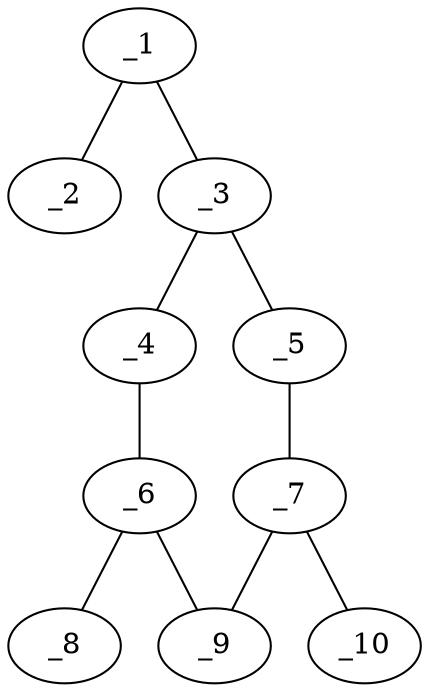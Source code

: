 graph molid30723 {
	_1	 [charge=0,
		chem=1,
		symbol="C  ",
		x="3.7321",
		y="1.25"];
	_2	 [charge=0,
		chem=2,
		symbol="O  ",
		x="4.5981",
		y="1.75"];
	_1 -- _2	 [valence=1];
	_3	 [charge=0,
		chem=1,
		symbol="C  ",
		x="3.7321",
		y="0.25"];
	_1 -- _3	 [valence=1];
	_4	 [charge=0,
		chem=4,
		symbol="N  ",
		x="2.866",
		y="-0.25"];
	_3 -- _4	 [valence=2];
	_5	 [charge=0,
		chem=4,
		symbol="N  ",
		x="4.5981",
		y="-0.25"];
	_3 -- _5	 [valence=1];
	_6	 [charge=0,
		chem=1,
		symbol="C  ",
		x="2.866",
		y="-1.25"];
	_4 -- _6	 [valence=1];
	_7	 [charge=0,
		chem=1,
		symbol="C  ",
		x="4.5981",
		y="-1.25"];
	_5 -- _7	 [valence=2];
	_8	 [charge=0,
		chem=2,
		symbol="O  ",
		x=2,
		y="-1.75"];
	_6 -- _8	 [valence=1];
	_9	 [charge=0,
		chem=1,
		symbol="C  ",
		x="3.7321",
		y="-1.75"];
	_6 -- _9	 [valence=2];
	_7 -- _9	 [valence=1];
	_10	 [charge=0,
		chem=2,
		symbol="O  ",
		x="5.4641",
		y="-1.75"];
	_7 -- _10	 [valence=1];
}
